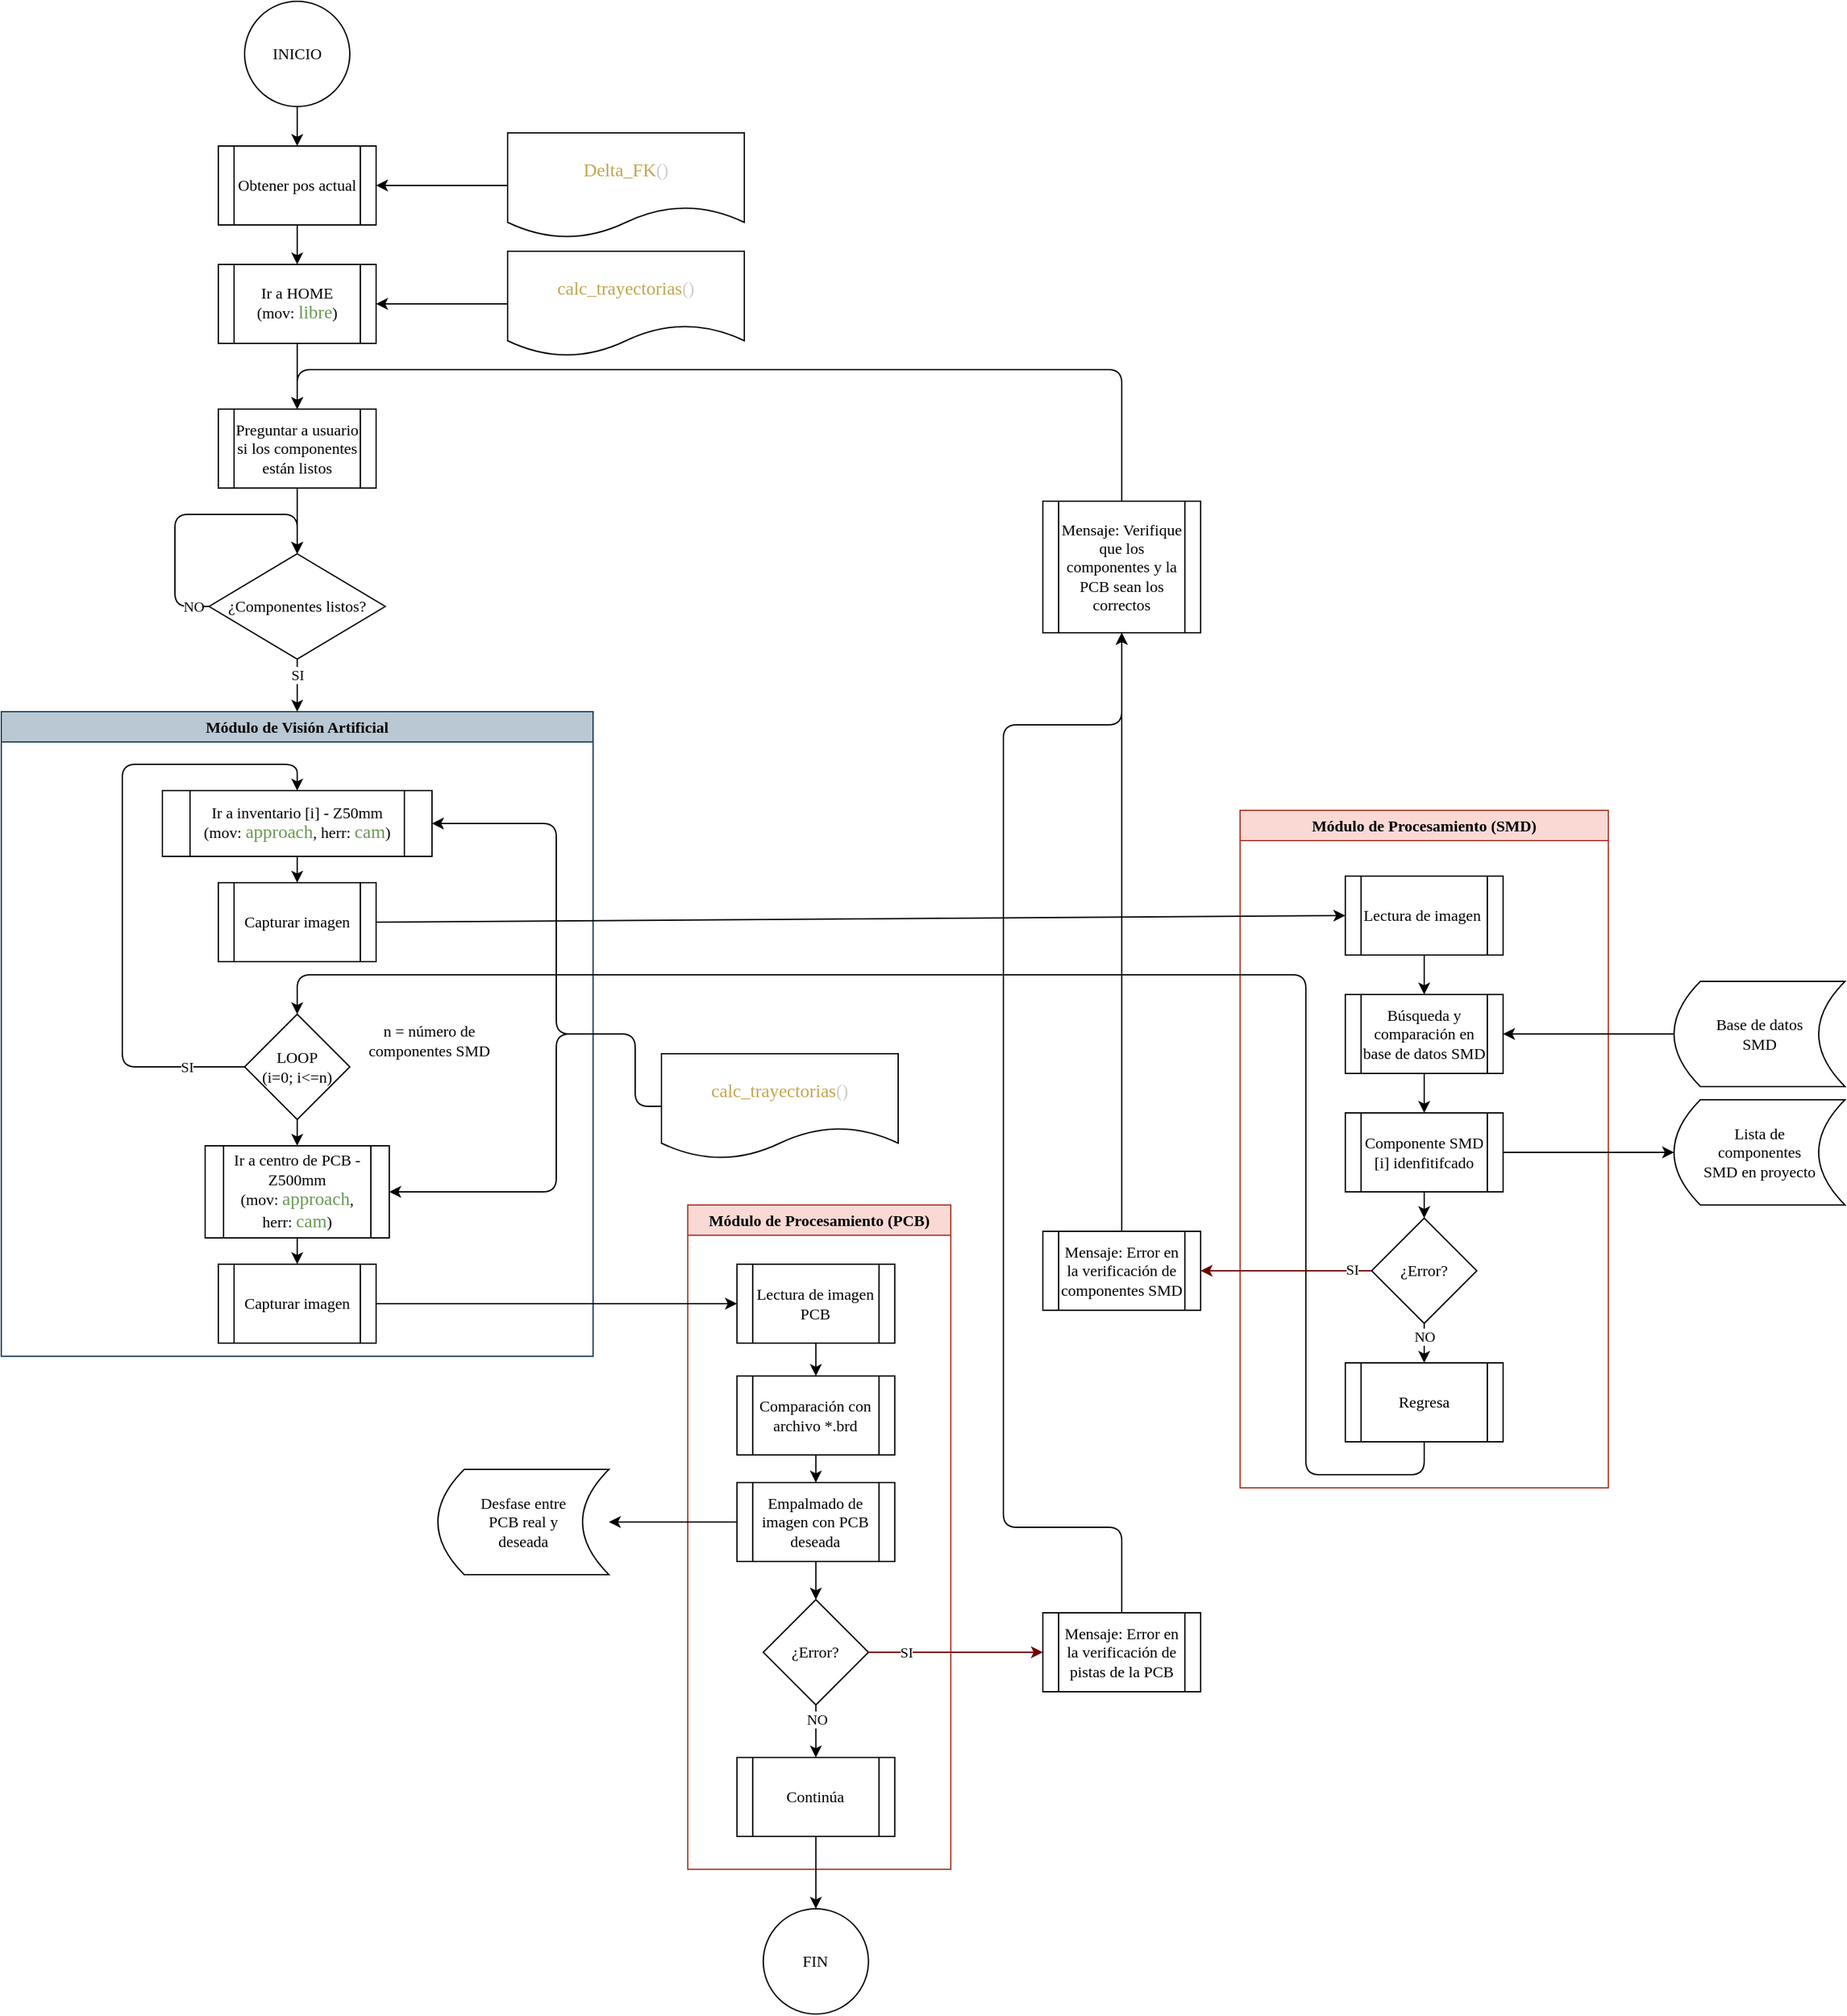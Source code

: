 <mxfile>
    <diagram id="HwZ8HOKdH5jtUEhU10Nz" name="Page-1">
        <mxGraphModel dx="2511" dy="2592" grid="1" gridSize="10" guides="1" tooltips="1" connect="1" arrows="1" fold="1" page="1" pageScale="1" pageWidth="1100" pageHeight="850" math="0" shadow="0">
            <root>
                <mxCell id="0"/>
                <mxCell id="1" parent="0"/>
                <mxCell id="89" style="edgeStyle=none;html=1;exitX=0.5;exitY=1;exitDx=0;exitDy=0;entryX=0.5;entryY=0;entryDx=0;entryDy=0;fontFamily=Times New Roman;" parent="1" source="3" target="88" edge="1">
                    <mxGeometry relative="1" as="geometry"/>
                </mxCell>
                <mxCell id="3" value="Ir a HOME (mov:&amp;nbsp;&lt;span style=&quot;color: rgb(106, 153, 85); font-size: 14px;&quot;&gt;libre&lt;/span&gt;&lt;span style=&quot;&quot;&gt;)&lt;/span&gt;" style="shape=process;whiteSpace=wrap;html=1;backgroundOutline=1;fontFamily=Times New Roman;labelBackgroundColor=none;" parent="1" vertex="1">
                    <mxGeometry x="363" y="-110" width="120" height="60" as="geometry"/>
                </mxCell>
                <mxCell id="4" style="edgeStyle=none;html=1;exitX=0;exitY=0.5;exitDx=0;exitDy=0;entryX=1;entryY=0.5;entryDx=0;entryDy=0;fontFamily=Times New Roman;" parent="1" source="5" target="3" edge="1">
                    <mxGeometry relative="1" as="geometry"/>
                </mxCell>
                <mxCell id="5" value="&lt;div style=&quot;color: rgb(204, 204, 204); font-size: 14px; line-height: 19px;&quot;&gt;&lt;font color=&quot;#c2a54e&quot;&gt;calc_trayectorias&lt;/font&gt;()&lt;/div&gt;" style="shape=document;whiteSpace=wrap;html=1;boundedLbl=1;fontFamily=Times New Roman;labelBackgroundColor=none;" parent="1" vertex="1">
                    <mxGeometry x="583" y="-120" width="180" height="80" as="geometry"/>
                </mxCell>
                <mxCell id="6" style="edgeStyle=none;html=1;exitX=0.5;exitY=1;exitDx=0;exitDy=0;entryX=0.5;entryY=0;entryDx=0;entryDy=0;fontFamily=Times New Roman;" parent="1" source="7" target="3" edge="1">
                    <mxGeometry relative="1" as="geometry"/>
                </mxCell>
                <mxCell id="7" value="Obtener pos actual" style="shape=process;whiteSpace=wrap;html=1;backgroundOutline=1;fontFamily=Times New Roman;" parent="1" vertex="1">
                    <mxGeometry x="363" y="-200" width="120" height="60" as="geometry"/>
                </mxCell>
                <mxCell id="8" value="" style="edgeStyle=none;html=1;fontFamily=Times New Roman;" parent="1" source="9" target="7" edge="1">
                    <mxGeometry relative="1" as="geometry"/>
                </mxCell>
                <mxCell id="9" value="&lt;div style=&quot;color: rgb(204, 204, 204); font-size: 14px; line-height: 19px;&quot;&gt;&lt;font color=&quot;#c2a54e&quot;&gt;Delta_FK&lt;/font&gt;()&lt;/div&gt;" style="shape=document;whiteSpace=wrap;html=1;boundedLbl=1;fontFamily=Times New Roman;labelBackgroundColor=none;" parent="1" vertex="1">
                    <mxGeometry x="583" y="-210" width="180" height="80" as="geometry"/>
                </mxCell>
                <mxCell id="10" value="Módulo de Visión Artificial" style="swimlane;whiteSpace=wrap;html=1;fontFamily=Times New Roman;fillColor=#bac8d3;strokeColor=#23445d;" parent="1" vertex="1">
                    <mxGeometry x="198" y="230" width="450" height="490" as="geometry"/>
                </mxCell>
                <mxCell id="41" style="edgeStyle=none;html=1;exitX=0.5;exitY=1;exitDx=0;exitDy=0;entryX=0.5;entryY=0;entryDx=0;entryDy=0;fontFamily=Times New Roman;" parent="10" source="12" target="39" edge="1">
                    <mxGeometry relative="1" as="geometry"/>
                </mxCell>
                <mxCell id="12" value="Ir a inventario [i] - Z50mm (mov:&amp;nbsp;&lt;span style=&quot;color: rgb(106, 153, 85); font-size: 14px;&quot;&gt;approach&lt;/span&gt;&lt;span style=&quot;&quot;&gt;, herr:&amp;nbsp;&lt;/span&gt;&lt;span style=&quot;color: rgb(106, 153, 85); font-size: 14px;&quot;&gt;cam&lt;/span&gt;)" style="shape=process;whiteSpace=wrap;html=1;backgroundOutline=1;fontFamily=Times New Roman;labelBackgroundColor=none;" parent="10" vertex="1">
                    <mxGeometry x="122.5" y="60" width="205" height="50" as="geometry"/>
                </mxCell>
                <mxCell id="17" value="Ir a centro de PCB - Z500mm (mov:&amp;nbsp;&lt;span style=&quot;color: rgb(106, 153, 85); font-size: 14px;&quot;&gt;approach&lt;/span&gt;&lt;span style=&quot;&quot;&gt;, herr:&amp;nbsp;&lt;/span&gt;&lt;span style=&quot;color: rgb(106, 153, 85); font-size: 14px;&quot;&gt;cam&lt;/span&gt;)" style="shape=process;whiteSpace=wrap;html=1;backgroundOutline=1;fontFamily=Times New Roman;labelBackgroundColor=none;" parent="10" vertex="1">
                    <mxGeometry x="155" y="330" width="140" height="70" as="geometry"/>
                </mxCell>
                <mxCell id="36" style="edgeStyle=none;html=1;exitX=0;exitY=0.5;exitDx=0;exitDy=0;entryX=0.5;entryY=0;entryDx=0;entryDy=0;fontFamily=Times New Roman;" parent="10" source="33" target="12" edge="1">
                    <mxGeometry relative="1" as="geometry">
                        <Array as="points">
                            <mxPoint x="92" y="270"/>
                            <mxPoint x="92" y="40"/>
                            <mxPoint x="225" y="40"/>
                        </Array>
                    </mxGeometry>
                </mxCell>
                <mxCell id="37" value="SI" style="edgeLabel;html=1;align=center;verticalAlign=middle;resizable=0;points=[];fontFamily=Times New Roman;" parent="36" vertex="1" connectable="0">
                    <mxGeometry x="-0.758" relative="1" as="geometry">
                        <mxPoint x="13" as="offset"/>
                    </mxGeometry>
                </mxCell>
                <mxCell id="45" style="edgeStyle=none;html=1;exitX=0.5;exitY=1;exitDx=0;exitDy=0;entryX=0.5;entryY=0;entryDx=0;entryDy=0;fontFamily=Times New Roman;" parent="10" source="33" target="17" edge="1">
                    <mxGeometry relative="1" as="geometry"/>
                </mxCell>
                <mxCell id="33" value="LOOP &lt;br&gt;(i=0; i&amp;lt;=n)" style="rhombus;whiteSpace=wrap;html=1;fontFamily=Times New Roman;" parent="10" vertex="1">
                    <mxGeometry x="185" y="230" width="80" height="80" as="geometry"/>
                </mxCell>
                <mxCell id="35" value="n = número de &lt;br&gt;componentes SMD" style="text;html=1;align=center;verticalAlign=middle;resizable=0;points=[];autosize=1;strokeColor=none;fillColor=none;fontFamily=Times New Roman;" parent="10" vertex="1">
                    <mxGeometry x="265" y="230" width="120" height="40" as="geometry"/>
                </mxCell>
                <mxCell id="39" value="Capturar imagen" style="shape=process;whiteSpace=wrap;html=1;backgroundOutline=1;fontFamily=Times New Roman;" parent="10" vertex="1">
                    <mxGeometry x="165" y="130" width="120" height="60" as="geometry"/>
                </mxCell>
                <mxCell id="46" value="Capturar imagen" style="shape=process;whiteSpace=wrap;html=1;backgroundOutline=1;fontFamily=Times New Roman;" parent="10" vertex="1">
                    <mxGeometry x="165" y="420" width="120" height="60" as="geometry"/>
                </mxCell>
                <mxCell id="47" style="edgeStyle=none;html=1;exitX=0.5;exitY=1;exitDx=0;exitDy=0;entryX=0.5;entryY=0;entryDx=0;entryDy=0;fontFamily=Times New Roman;" parent="10" source="17" target="46" edge="1">
                    <mxGeometry relative="1" as="geometry"/>
                </mxCell>
                <mxCell id="111" style="edgeStyle=none;html=1;exitX=1;exitY=0.5;exitDx=0;exitDy=0;entryX=1;entryY=0.5;entryDx=0;entryDy=0;fontFamily=Times New Roman;" edge="1" parent="10" source="10" target="17">
                    <mxGeometry relative="1" as="geometry">
                        <Array as="points">
                            <mxPoint x="422" y="245"/>
                            <mxPoint x="422" y="365"/>
                        </Array>
                    </mxGeometry>
                </mxCell>
                <mxCell id="112" style="edgeStyle=none;html=1;exitX=1;exitY=0.5;exitDx=0;exitDy=0;entryX=1;entryY=0.5;entryDx=0;entryDy=0;fontFamily=Times New Roman;" edge="1" parent="10" source="10" target="12">
                    <mxGeometry relative="1" as="geometry">
                        <Array as="points">
                            <mxPoint x="422" y="245"/>
                            <mxPoint x="422" y="85"/>
                        </Array>
                    </mxGeometry>
                </mxCell>
                <mxCell id="y6sQ975VPuZylFJo2yyB-159" style="edgeStyle=orthogonalEdgeStyle;rounded=1;orthogonalLoop=1;jettySize=auto;html=1;exitX=0;exitY=0.5;exitDx=0;exitDy=0;entryX=1;entryY=0.5;entryDx=0;entryDy=0;endArrow=none;endFill=0;" edge="1" parent="1" source="21" target="10">
                    <mxGeometry relative="1" as="geometry">
                        <Array as="points">
                            <mxPoint x="680" y="530"/>
                            <mxPoint x="680" y="475"/>
                        </Array>
                    </mxGeometry>
                </mxCell>
                <mxCell id="21" value="&lt;div style=&quot;color: rgb(204, 204, 204); font-size: 14px; line-height: 19px;&quot;&gt;&lt;font color=&quot;#c2a54e&quot;&gt;calc_trayectorias&lt;/font&gt;()&lt;/div&gt;" style="shape=document;whiteSpace=wrap;html=1;boundedLbl=1;fontFamily=Times New Roman;labelBackgroundColor=none;" parent="1" vertex="1">
                    <mxGeometry x="700" y="490" width="180" height="80" as="geometry"/>
                </mxCell>
                <mxCell id="22" value="Módulo de Procesamiento (SMD)" style="swimlane;whiteSpace=wrap;html=1;fontFamily=Times New Roman;fillColor=#fad9d5;strokeColor=#ae4132;" parent="1" vertex="1">
                    <mxGeometry x="1140" y="305" width="280" height="515" as="geometry"/>
                </mxCell>
                <mxCell id="56" style="edgeStyle=none;html=1;exitX=0.5;exitY=1;exitDx=0;exitDy=0;entryX=0.5;entryY=0;entryDx=0;entryDy=0;fontFamily=Times New Roman;" parent="22" source="54" target="55" edge="1">
                    <mxGeometry relative="1" as="geometry"/>
                </mxCell>
                <mxCell id="54" value="Lectura de imagen&amp;nbsp;" style="shape=process;whiteSpace=wrap;html=1;backgroundOutline=1;fontFamily=Times New Roman;" parent="22" vertex="1">
                    <mxGeometry x="80" y="50" width="120" height="60" as="geometry"/>
                </mxCell>
                <mxCell id="61" style="edgeStyle=none;html=1;exitX=0.5;exitY=1;exitDx=0;exitDy=0;entryX=0.5;entryY=0;entryDx=0;entryDy=0;fontFamily=Times New Roman;" parent="22" source="55" target="60" edge="1">
                    <mxGeometry relative="1" as="geometry"/>
                </mxCell>
                <mxCell id="55" value="Búsqueda y comparación en base de datos SMD" style="shape=process;whiteSpace=wrap;html=1;backgroundOutline=1;fontFamily=Times New Roman;" parent="22" vertex="1">
                    <mxGeometry x="80" y="140" width="120" height="60" as="geometry"/>
                </mxCell>
                <mxCell id="103" style="edgeStyle=none;html=1;exitX=0.5;exitY=1;exitDx=0;exitDy=0;entryX=0.5;entryY=0;entryDx=0;entryDy=0;fontFamily=Times New Roman;" parent="22" source="60" target="102" edge="1">
                    <mxGeometry relative="1" as="geometry"/>
                </mxCell>
                <mxCell id="60" value="Componente SMD [i] idenfitifcado" style="shape=process;whiteSpace=wrap;html=1;backgroundOutline=1;fontFamily=Times New Roman;" parent="22" vertex="1">
                    <mxGeometry x="80" y="230" width="120" height="60" as="geometry"/>
                </mxCell>
                <mxCell id="104" style="edgeStyle=none;html=1;exitX=0.5;exitY=1;exitDx=0;exitDy=0;entryX=0.5;entryY=0;entryDx=0;entryDy=0;fontFamily=Times New Roman;" parent="22" source="102" target="113" edge="1">
                    <mxGeometry relative="1" as="geometry">
                        <mxPoint x="140" y="415" as="targetPoint"/>
                    </mxGeometry>
                </mxCell>
                <mxCell id="105" value="NO" style="edgeLabel;html=1;align=center;verticalAlign=middle;resizable=0;points=[];fontFamily=Times New Roman;" parent="104" vertex="1" connectable="0">
                    <mxGeometry x="-0.627" relative="1" as="geometry">
                        <mxPoint y="4" as="offset"/>
                    </mxGeometry>
                </mxCell>
                <mxCell id="102" value="¿Error?" style="rhombus;whiteSpace=wrap;html=1;fontFamily=Times New Roman;" parent="22" vertex="1">
                    <mxGeometry x="100" y="310" width="80" height="80" as="geometry"/>
                </mxCell>
                <mxCell id="113" value="Regresa" style="shape=process;whiteSpace=wrap;html=1;backgroundOutline=1;fontFamily=Times New Roman;" vertex="1" parent="22">
                    <mxGeometry x="80" y="420" width="120" height="60" as="geometry"/>
                </mxCell>
                <mxCell id="44" style="edgeStyle=none;html=1;exitX=1;exitY=0.5;exitDx=0;exitDy=0;entryX=0;entryY=0.5;entryDx=0;entryDy=0;fontFamily=Times New Roman;" parent="1" source="39" target="54" edge="1">
                    <mxGeometry relative="1" as="geometry">
                        <mxPoint x="870" y="390" as="targetPoint"/>
                    </mxGeometry>
                </mxCell>
                <mxCell id="59" style="edgeStyle=none;html=1;exitX=0;exitY=0.5;exitDx=0;exitDy=0;entryX=1;entryY=0.5;entryDx=0;entryDy=0;fontFamily=Times New Roman;" parent="1" source="58" target="55" edge="1">
                    <mxGeometry relative="1" as="geometry"/>
                </mxCell>
                <mxCell id="58" value="Base de datos&lt;br&gt;SMD" style="shape=dataStorage;whiteSpace=wrap;html=1;fixedSize=1;fontFamily=Times New Roman;" parent="1" vertex="1">
                    <mxGeometry x="1470" y="435" width="130" height="80" as="geometry"/>
                </mxCell>
                <mxCell id="62" value="Lista de &lt;br&gt;componentes &lt;br&gt;SMD en proyecto" style="shape=dataStorage;whiteSpace=wrap;html=1;fixedSize=1;fontFamily=Times New Roman;" parent="1" vertex="1">
                    <mxGeometry x="1470" y="525" width="130" height="80" as="geometry"/>
                </mxCell>
                <mxCell id="63" style="edgeStyle=none;html=1;exitX=1;exitY=0.5;exitDx=0;exitDy=0;entryX=0;entryY=0.5;entryDx=0;entryDy=0;fontFamily=Times New Roman;" parent="1" source="60" target="62" edge="1">
                    <mxGeometry relative="1" as="geometry"/>
                </mxCell>
                <mxCell id="151" style="edgeStyle=none;html=1;exitX=0.5;exitY=0;exitDx=0;exitDy=0;entryX=0.5;entryY=0;entryDx=0;entryDy=0;fontFamily=Times New Roman;" edge="1" parent="1" source="87" target="88">
                    <mxGeometry relative="1" as="geometry">
                        <Array as="points">
                            <mxPoint x="1050" y="-30"/>
                            <mxPoint x="423" y="-30"/>
                        </Array>
                    </mxGeometry>
                </mxCell>
                <mxCell id="87" value="Mensaje: Verifique que los componentes y la PCB sean los correctos" style="shape=process;whiteSpace=wrap;html=1;backgroundOutline=1;fontFamily=Times New Roman;" parent="1" vertex="1">
                    <mxGeometry x="990" y="70" width="120" height="100" as="geometry"/>
                </mxCell>
                <mxCell id="91" style="edgeStyle=none;html=1;exitX=0.5;exitY=1;exitDx=0;exitDy=0;entryX=0.5;entryY=0;entryDx=0;entryDy=0;fontFamily=Times New Roman;" parent="1" source="88" target="90" edge="1">
                    <mxGeometry relative="1" as="geometry"/>
                </mxCell>
                <mxCell id="88" value="Preguntar a usuario si los componentes están listos" style="shape=process;whiteSpace=wrap;html=1;backgroundOutline=1;fontFamily=Times New Roman;" parent="1" vertex="1">
                    <mxGeometry x="363" width="120" height="60" as="geometry"/>
                </mxCell>
                <mxCell id="92" style="edgeStyle=none;html=1;exitX=0.5;exitY=1;exitDx=0;exitDy=0;entryX=0.5;entryY=0;entryDx=0;entryDy=0;fontFamily=Times New Roman;" parent="1" source="90" target="10" edge="1">
                    <mxGeometry relative="1" as="geometry"/>
                </mxCell>
                <mxCell id="93" value="SI" style="edgeLabel;html=1;align=center;verticalAlign=middle;resizable=0;points=[];fontFamily=Times New Roman;" parent="92" vertex="1" connectable="0">
                    <mxGeometry x="-0.4" y="1" relative="1" as="geometry">
                        <mxPoint x="-1" as="offset"/>
                    </mxGeometry>
                </mxCell>
                <mxCell id="90" value="¿Componentes listos?" style="rhombus;whiteSpace=wrap;html=1;fontFamily=Times New Roman;" parent="1" vertex="1">
                    <mxGeometry x="356" y="110" width="134" height="80" as="geometry"/>
                </mxCell>
                <mxCell id="94" style="edgeStyle=none;html=1;exitX=0;exitY=0.5;exitDx=0;exitDy=0;entryX=0.5;entryY=0;entryDx=0;entryDy=0;fontFamily=Times New Roman;" parent="1" source="90" target="90" edge="1">
                    <mxGeometry relative="1" as="geometry">
                        <Array as="points">
                            <mxPoint x="330" y="150"/>
                            <mxPoint x="330" y="80"/>
                            <mxPoint x="423" y="80"/>
                        </Array>
                    </mxGeometry>
                </mxCell>
                <mxCell id="96" value="NO" style="edgeLabel;html=1;align=center;verticalAlign=middle;resizable=0;points=[];fontFamily=Times New Roman;" parent="94" vertex="1" connectable="0">
                    <mxGeometry x="-0.872" relative="1" as="geometry">
                        <mxPoint x="2" as="offset"/>
                    </mxGeometry>
                </mxCell>
                <mxCell id="152" style="edgeStyle=none;html=1;exitX=0.5;exitY=0;exitDx=0;exitDy=0;entryX=0.5;entryY=1;entryDx=0;entryDy=0;fontFamily=Times New Roman;" edge="1" parent="1" source="98" target="87">
                    <mxGeometry relative="1" as="geometry"/>
                </mxCell>
                <mxCell id="98" value="Mensaje: Error en la verificación de componentes SMD" style="shape=process;whiteSpace=wrap;html=1;backgroundOutline=1;fontFamily=Times New Roman;" parent="1" vertex="1">
                    <mxGeometry x="990" y="625" width="120" height="60" as="geometry"/>
                </mxCell>
                <mxCell id="107" style="edgeStyle=none;html=1;exitX=0;exitY=0.5;exitDx=0;exitDy=0;entryX=1;entryY=0.5;entryDx=0;entryDy=0;fillColor=#a20025;strokeColor=#6F0000;fontFamily=Times New Roman;" parent="1" source="102" target="98" edge="1">
                    <mxGeometry relative="1" as="geometry"/>
                </mxCell>
                <mxCell id="108" value="SI" style="edgeLabel;html=1;align=center;verticalAlign=middle;resizable=0;points=[];fontFamily=Times New Roman;" parent="107" vertex="1" connectable="0">
                    <mxGeometry x="-0.771" y="-1" relative="1" as="geometry">
                        <mxPoint as="offset"/>
                    </mxGeometry>
                </mxCell>
                <mxCell id="131" value="Módulo de Procesamiento (PCB)" style="swimlane;whiteSpace=wrap;html=1;fontFamily=Times New Roman;fillColor=#fad9d5;strokeColor=#ae4132;" vertex="1" parent="1">
                    <mxGeometry x="720" y="605" width="200" height="505" as="geometry"/>
                </mxCell>
                <mxCell id="141" style="edgeStyle=none;html=1;exitX=0;exitY=0.5;exitDx=0;exitDy=0;entryX=0.558;entryY=0;entryDx=0;entryDy=0;entryPerimeter=0;fontFamily=Times New Roman;" edge="1" parent="131">
                    <mxGeometry relative="1" as="geometry">
                        <mxPoint x="232.96" y="80" as="targetPoint"/>
                        <Array as="points">
                            <mxPoint x="122" y="480"/>
                            <mxPoint x="122" y="50"/>
                            <mxPoint x="232" y="50"/>
                        </Array>
                    </mxGeometry>
                </mxCell>
                <mxCell id="117" value="Lectura de imagen PCB" style="shape=process;whiteSpace=wrap;html=1;backgroundOutline=1;fontFamily=Times New Roman;" vertex="1" parent="131">
                    <mxGeometry x="37.39" y="45" width="120" height="60" as="geometry"/>
                </mxCell>
                <mxCell id="119" value="Comparación con archivo *.brd" style="shape=process;whiteSpace=wrap;html=1;backgroundOutline=1;fontFamily=Times New Roman;" vertex="1" parent="131">
                    <mxGeometry x="37.39" y="130" width="120" height="60" as="geometry"/>
                </mxCell>
                <mxCell id="116" style="edgeStyle=none;html=1;exitX=0.5;exitY=1;exitDx=0;exitDy=0;entryX=0.5;entryY=0;entryDx=0;entryDy=0;fontFamily=Times New Roman;" edge="1" parent="131" source="117" target="119">
                    <mxGeometry relative="1" as="geometry"/>
                </mxCell>
                <mxCell id="121" value="Empalmado de imagen con PCB deseada" style="shape=process;whiteSpace=wrap;html=1;backgroundOutline=1;fontFamily=Times New Roman;" vertex="1" parent="131">
                    <mxGeometry x="37.39" y="211" width="120" height="60" as="geometry"/>
                </mxCell>
                <mxCell id="118" style="edgeStyle=none;html=1;exitX=0.5;exitY=1;exitDx=0;exitDy=0;entryX=0.5;entryY=0;entryDx=0;entryDy=0;fontFamily=Times New Roman;" edge="1" parent="131" source="119" target="121">
                    <mxGeometry relative="1" as="geometry">
                        <mxPoint x="-1139.61" y="-69" as="targetPoint"/>
                    </mxGeometry>
                </mxCell>
                <mxCell id="122" value="¿Error?" style="rhombus;whiteSpace=wrap;html=1;fontFamily=Times New Roman;" vertex="1" parent="131">
                    <mxGeometry x="57.39" y="300" width="80" height="80" as="geometry"/>
                </mxCell>
                <mxCell id="120" style="edgeStyle=none;html=1;exitX=0.5;exitY=1;exitDx=0;exitDy=0;entryX=0.5;entryY=0;entryDx=0;entryDy=0;fontFamily=Times New Roman;" edge="1" parent="131" source="121" target="122">
                    <mxGeometry relative="1" as="geometry"/>
                </mxCell>
                <mxCell id="123" value="Continúa" style="shape=process;whiteSpace=wrap;html=1;backgroundOutline=1;fontFamily=Times New Roman;" vertex="1" parent="131">
                    <mxGeometry x="37.39" y="420" width="120" height="60" as="geometry"/>
                </mxCell>
                <mxCell id="124" style="edgeStyle=none;html=1;exitX=0.5;exitY=1;exitDx=0;exitDy=0;entryX=0.5;entryY=0;entryDx=0;entryDy=0;fontFamily=Times New Roman;" edge="1" parent="131" source="122" target="123">
                    <mxGeometry relative="1" as="geometry">
                        <mxPoint x="-1139.61" y="131.0" as="targetPoint"/>
                    </mxGeometry>
                </mxCell>
                <mxCell id="125" value="NO" style="edgeLabel;html=1;align=center;verticalAlign=middle;resizable=0;points=[];fontFamily=Times New Roman;" vertex="1" connectable="0" parent="124">
                    <mxGeometry x="-0.378" y="1" relative="1" as="geometry">
                        <mxPoint x="-1" y="-2" as="offset"/>
                    </mxGeometry>
                </mxCell>
                <mxCell id="126" value="Desfase entre &lt;br&gt;PCB real y &lt;br&gt;deseada" style="shape=dataStorage;whiteSpace=wrap;html=1;fixedSize=1;fontFamily=Times New Roman;" vertex="1" parent="1">
                    <mxGeometry x="530" y="806" width="130" height="80" as="geometry"/>
                </mxCell>
                <mxCell id="153" style="edgeStyle=none;html=1;exitX=0.5;exitY=0;exitDx=0;exitDy=0;entryX=0.5;entryY=1;entryDx=0;entryDy=0;fontFamily=Times New Roman;" edge="1" parent="1" source="130" target="87">
                    <mxGeometry relative="1" as="geometry">
                        <Array as="points">
                            <mxPoint x="1050" y="850"/>
                            <mxPoint x="960" y="850"/>
                            <mxPoint x="960" y="240"/>
                            <mxPoint x="1050" y="240"/>
                        </Array>
                    </mxGeometry>
                </mxCell>
                <mxCell id="130" value="Mensaje: Error en la verificación de pistas de la PCB" style="shape=process;whiteSpace=wrap;html=1;backgroundOutline=1;fontFamily=Times New Roman;" vertex="1" parent="1">
                    <mxGeometry x="990" y="915" width="120" height="60" as="geometry"/>
                </mxCell>
                <mxCell id="147" style="edgeStyle=none;html=1;exitX=1;exitY=0.5;exitDx=0;exitDy=0;entryX=0;entryY=0.5;entryDx=0;entryDy=0;fontFamily=Times New Roman;" edge="1" parent="1" source="46" target="117">
                    <mxGeometry relative="1" as="geometry"/>
                </mxCell>
                <mxCell id="148" style="edgeStyle=none;html=1;exitX=0;exitY=0.5;exitDx=0;exitDy=0;entryX=1;entryY=0.5;entryDx=0;entryDy=0;fontFamily=Times New Roman;" edge="1" parent="1" source="121" target="126">
                    <mxGeometry relative="1" as="geometry"/>
                </mxCell>
                <mxCell id="149" style="edgeStyle=none;html=1;exitX=1;exitY=0.5;exitDx=0;exitDy=0;entryX=0;entryY=0.5;entryDx=0;entryDy=0;fontFamily=Times New Roman;fillColor=#a20025;strokeColor=#6F0000;" edge="1" parent="1" source="122" target="130">
                    <mxGeometry relative="1" as="geometry"/>
                </mxCell>
                <mxCell id="150" value="SI" style="edgeLabel;html=1;align=center;verticalAlign=middle;resizable=0;points=[];fontFamily=Times New Roman;" vertex="1" connectable="0" parent="149">
                    <mxGeometry x="-0.19" y="-1" relative="1" as="geometry">
                        <mxPoint x="-25" y="-1" as="offset"/>
                    </mxGeometry>
                </mxCell>
                <mxCell id="y6sQ975VPuZylFJo2yyB-153" value="FIN" style="ellipse;whiteSpace=wrap;html=1;aspect=fixed;fontFamily=Times New Roman;" vertex="1" parent="1">
                    <mxGeometry x="777.39" y="1140" width="80" height="80" as="geometry"/>
                </mxCell>
                <mxCell id="y6sQ975VPuZylFJo2yyB-156" style="edgeStyle=orthogonalEdgeStyle;rounded=0;orthogonalLoop=1;jettySize=auto;html=1;exitX=0.5;exitY=1;exitDx=0;exitDy=0;entryX=0.5;entryY=0;entryDx=0;entryDy=0;" edge="1" parent="1" source="y6sQ975VPuZylFJo2yyB-155" target="7">
                    <mxGeometry relative="1" as="geometry"/>
                </mxCell>
                <mxCell id="y6sQ975VPuZylFJo2yyB-155" value="INICIO" style="ellipse;whiteSpace=wrap;html=1;aspect=fixed;fontFamily=Times New Roman;" vertex="1" parent="1">
                    <mxGeometry x="383" y="-310" width="80" height="80" as="geometry"/>
                </mxCell>
                <mxCell id="y6sQ975VPuZylFJo2yyB-157" style="edgeStyle=orthogonalEdgeStyle;rounded=1;orthogonalLoop=1;jettySize=auto;html=1;exitX=0.5;exitY=1;exitDx=0;exitDy=0;entryX=0.5;entryY=0;entryDx=0;entryDy=0;" edge="1" parent="1" source="113" target="33">
                    <mxGeometry relative="1" as="geometry">
                        <mxPoint x="1180" y="410" as="targetPoint"/>
                        <Array as="points">
                            <mxPoint x="1280" y="810"/>
                            <mxPoint x="1190" y="810"/>
                            <mxPoint x="1190" y="430"/>
                            <mxPoint x="423" y="430"/>
                        </Array>
                    </mxGeometry>
                </mxCell>
                <mxCell id="y6sQ975VPuZylFJo2yyB-158" style="edgeStyle=orthogonalEdgeStyle;rounded=1;orthogonalLoop=1;jettySize=auto;html=1;exitX=0.5;exitY=1;exitDx=0;exitDy=0;entryX=0.5;entryY=0;entryDx=0;entryDy=0;" edge="1" parent="1" source="123" target="y6sQ975VPuZylFJo2yyB-153">
                    <mxGeometry relative="1" as="geometry"/>
                </mxCell>
            </root>
        </mxGraphModel>
    </diagram>
</mxfile>